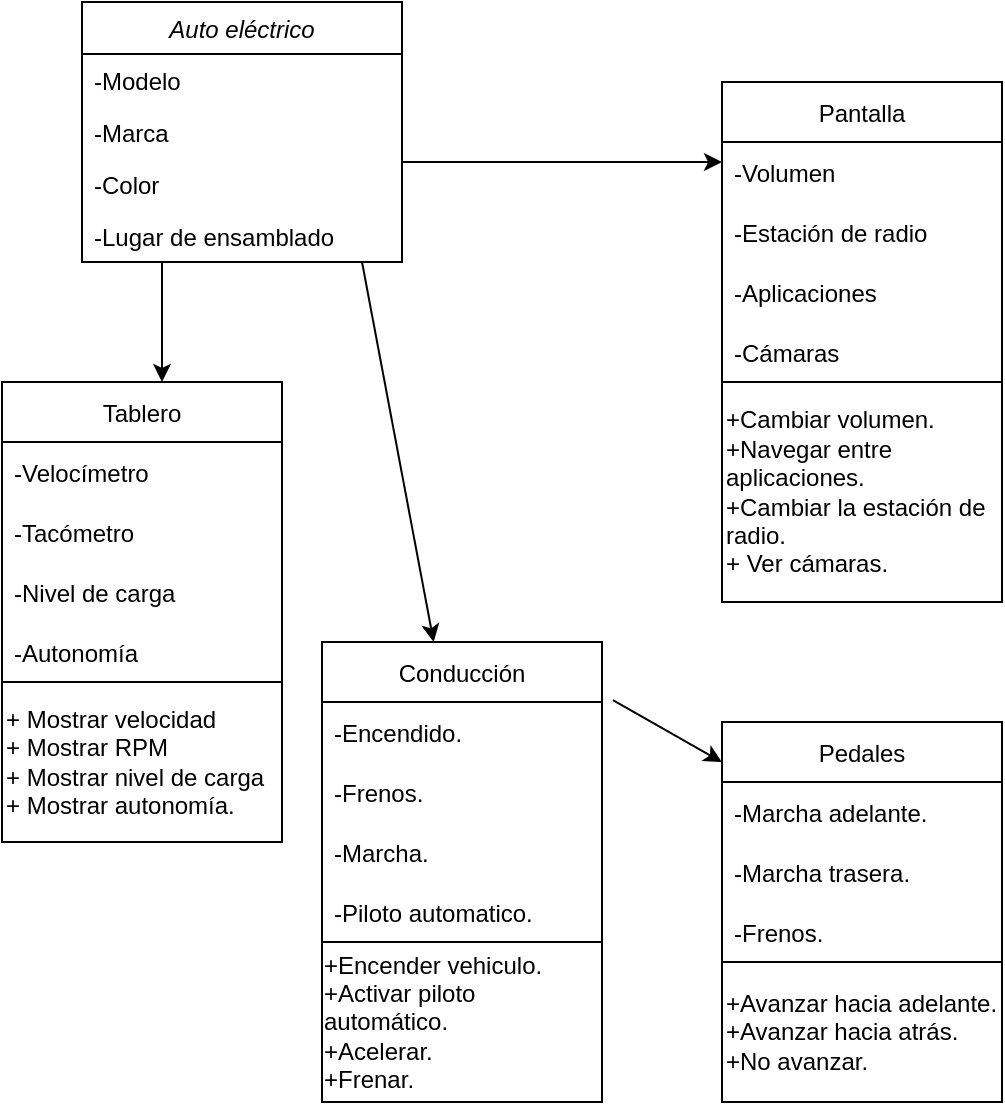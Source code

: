 <mxfile version="15.9.4" type="github">
  <diagram id="C5RBs43oDa-KdzZeNtuy" name="Page-1">
    <mxGraphModel dx="1242" dy="685" grid="1" gridSize="10" guides="1" tooltips="1" connect="1" arrows="1" fold="1" page="1" pageScale="1" pageWidth="827" pageHeight="1169" math="0" shadow="0">
      <root>
        <mxCell id="WIyWlLk6GJQsqaUBKTNV-0" />
        <mxCell id="WIyWlLk6GJQsqaUBKTNV-1" parent="WIyWlLk6GJQsqaUBKTNV-0" />
        <mxCell id="zkfFHV4jXpPFQw0GAbJ--0" value="Auto eléctrico" style="swimlane;fontStyle=2;align=center;verticalAlign=top;childLayout=stackLayout;horizontal=1;startSize=26;horizontalStack=0;resizeParent=1;resizeLast=0;collapsible=1;marginBottom=0;rounded=0;shadow=0;strokeWidth=1;" parent="WIyWlLk6GJQsqaUBKTNV-1" vertex="1">
          <mxGeometry x="40" y="40" width="160" height="130" as="geometry">
            <mxRectangle x="230" y="140" width="160" height="26" as="alternateBounds" />
          </mxGeometry>
        </mxCell>
        <mxCell id="zkfFHV4jXpPFQw0GAbJ--1" value="-Modelo" style="text;align=left;verticalAlign=top;spacingLeft=4;spacingRight=4;overflow=hidden;rotatable=0;points=[[0,0.5],[1,0.5]];portConstraint=eastwest;" parent="zkfFHV4jXpPFQw0GAbJ--0" vertex="1">
          <mxGeometry y="26" width="160" height="26" as="geometry" />
        </mxCell>
        <mxCell id="zkfFHV4jXpPFQw0GAbJ--2" value="-Marca" style="text;align=left;verticalAlign=top;spacingLeft=4;spacingRight=4;overflow=hidden;rotatable=0;points=[[0,0.5],[1,0.5]];portConstraint=eastwest;rounded=0;shadow=0;html=0;" parent="zkfFHV4jXpPFQw0GAbJ--0" vertex="1">
          <mxGeometry y="52" width="160" height="26" as="geometry" />
        </mxCell>
        <mxCell id="zkfFHV4jXpPFQw0GAbJ--3" value="-Color" style="text;align=left;verticalAlign=top;spacingLeft=4;spacingRight=4;overflow=hidden;rotatable=0;points=[[0,0.5],[1,0.5]];portConstraint=eastwest;rounded=0;shadow=0;html=0;" parent="zkfFHV4jXpPFQw0GAbJ--0" vertex="1">
          <mxGeometry y="78" width="160" height="26" as="geometry" />
        </mxCell>
        <mxCell id="FEpcW-uc5lPqEalk6Qxk-1" value="" style="endArrow=classic;html=1;rounded=0;" edge="1" parent="WIyWlLk6GJQsqaUBKTNV-1">
          <mxGeometry width="50" height="50" relative="1" as="geometry">
            <mxPoint x="80" y="170" as="sourcePoint" />
            <mxPoint x="80" y="230" as="targetPoint" />
          </mxGeometry>
        </mxCell>
        <mxCell id="FEpcW-uc5lPqEalk6Qxk-3" value="Tablero" style="swimlane;fontStyle=0;childLayout=stackLayout;horizontal=1;startSize=30;horizontalStack=0;resizeParent=1;resizeParentMax=0;resizeLast=0;collapsible=1;marginBottom=0;" vertex="1" parent="WIyWlLk6GJQsqaUBKTNV-1">
          <mxGeometry y="230" width="140" height="150" as="geometry" />
        </mxCell>
        <mxCell id="FEpcW-uc5lPqEalk6Qxk-4" value="-Velocímetro" style="text;strokeColor=none;fillColor=none;align=left;verticalAlign=middle;spacingLeft=4;spacingRight=4;overflow=hidden;points=[[0,0.5],[1,0.5]];portConstraint=eastwest;rotatable=0;" vertex="1" parent="FEpcW-uc5lPqEalk6Qxk-3">
          <mxGeometry y="30" width="140" height="30" as="geometry" />
        </mxCell>
        <mxCell id="FEpcW-uc5lPqEalk6Qxk-5" value="-Tacómetro" style="text;strokeColor=none;fillColor=none;align=left;verticalAlign=middle;spacingLeft=4;spacingRight=4;overflow=hidden;points=[[0,0.5],[1,0.5]];portConstraint=eastwest;rotatable=0;" vertex="1" parent="FEpcW-uc5lPqEalk6Qxk-3">
          <mxGeometry y="60" width="140" height="30" as="geometry" />
        </mxCell>
        <mxCell id="FEpcW-uc5lPqEalk6Qxk-6" value="-Nivel de carga" style="text;strokeColor=none;fillColor=none;align=left;verticalAlign=middle;spacingLeft=4;spacingRight=4;overflow=hidden;points=[[0,0.5],[1,0.5]];portConstraint=eastwest;rotatable=0;" vertex="1" parent="FEpcW-uc5lPqEalk6Qxk-3">
          <mxGeometry y="90" width="140" height="30" as="geometry" />
        </mxCell>
        <mxCell id="FEpcW-uc5lPqEalk6Qxk-7" value="-Autonomía" style="text;strokeColor=none;fillColor=none;align=left;verticalAlign=middle;spacingLeft=4;spacingRight=4;overflow=hidden;points=[[0,0.5],[1,0.5]];portConstraint=eastwest;rotatable=0;" vertex="1" parent="FEpcW-uc5lPqEalk6Qxk-3">
          <mxGeometry y="120" width="140" height="30" as="geometry" />
        </mxCell>
        <mxCell id="FEpcW-uc5lPqEalk6Qxk-10" value="+ Mostrar velocidad&lt;br&gt;+ Mostrar RPM&lt;br&gt;+ Mostrar nivel de carga&lt;br&gt;+ Mostrar autonomía.&lt;br&gt;&lt;div style=&quot;text-align: justify&quot;&gt;&lt;/div&gt;" style="rounded=0;whiteSpace=wrap;html=1;align=left;" vertex="1" parent="WIyWlLk6GJQsqaUBKTNV-1">
          <mxGeometry y="380" width="140" height="80" as="geometry" />
        </mxCell>
        <mxCell id="FEpcW-uc5lPqEalk6Qxk-11" value="Pantalla" style="swimlane;fontStyle=0;childLayout=stackLayout;horizontal=1;startSize=30;horizontalStack=0;resizeParent=1;resizeParentMax=0;resizeLast=0;collapsible=1;marginBottom=0;" vertex="1" parent="WIyWlLk6GJQsqaUBKTNV-1">
          <mxGeometry x="360" y="80" width="140" height="150" as="geometry" />
        </mxCell>
        <mxCell id="FEpcW-uc5lPqEalk6Qxk-12" value="-Volumen" style="text;strokeColor=none;fillColor=none;align=left;verticalAlign=middle;spacingLeft=4;spacingRight=4;overflow=hidden;points=[[0,0.5],[1,0.5]];portConstraint=eastwest;rotatable=0;" vertex="1" parent="FEpcW-uc5lPqEalk6Qxk-11">
          <mxGeometry y="30" width="140" height="30" as="geometry" />
        </mxCell>
        <mxCell id="FEpcW-uc5lPqEalk6Qxk-13" value="-Estación de radio" style="text;strokeColor=none;fillColor=none;align=left;verticalAlign=middle;spacingLeft=4;spacingRight=4;overflow=hidden;points=[[0,0.5],[1,0.5]];portConstraint=eastwest;rotatable=0;" vertex="1" parent="FEpcW-uc5lPqEalk6Qxk-11">
          <mxGeometry y="60" width="140" height="30" as="geometry" />
        </mxCell>
        <mxCell id="FEpcW-uc5lPqEalk6Qxk-14" value="-Aplicaciones" style="text;strokeColor=none;fillColor=none;align=left;verticalAlign=middle;spacingLeft=4;spacingRight=4;overflow=hidden;points=[[0,0.5],[1,0.5]];portConstraint=eastwest;rotatable=0;" vertex="1" parent="FEpcW-uc5lPqEalk6Qxk-11">
          <mxGeometry y="90" width="140" height="30" as="geometry" />
        </mxCell>
        <mxCell id="FEpcW-uc5lPqEalk6Qxk-19" value="-Cámaras" style="text;strokeColor=none;fillColor=none;align=left;verticalAlign=middle;spacingLeft=4;spacingRight=4;overflow=hidden;points=[[0,0.5],[1,0.5]];portConstraint=eastwest;rotatable=0;" vertex="1" parent="FEpcW-uc5lPqEalk6Qxk-11">
          <mxGeometry y="120" width="140" height="30" as="geometry" />
        </mxCell>
        <mxCell id="FEpcW-uc5lPqEalk6Qxk-18" value="" style="endArrow=classic;html=1;rounded=0;" edge="1" parent="WIyWlLk6GJQsqaUBKTNV-1">
          <mxGeometry width="50" height="50" relative="1" as="geometry">
            <mxPoint x="200" y="120" as="sourcePoint" />
            <mxPoint x="360" y="120" as="targetPoint" />
          </mxGeometry>
        </mxCell>
        <mxCell id="FEpcW-uc5lPqEalk6Qxk-22" value="+Cambiar volumen.&lt;br&gt;+Navegar entre aplicaciones.&lt;br&gt;+Cambiar la estación de radio.&lt;br&gt;+ Ver cámaras." style="rounded=0;whiteSpace=wrap;html=1;align=left;" vertex="1" parent="WIyWlLk6GJQsqaUBKTNV-1">
          <mxGeometry x="360" y="230" width="140" height="110" as="geometry" />
        </mxCell>
        <mxCell id="FEpcW-uc5lPqEalk6Qxk-0" value="-Lugar de ensamblado" style="text;align=left;verticalAlign=top;spacingLeft=4;spacingRight=4;overflow=hidden;rotatable=0;points=[[0,0.5],[1,0.5]];portConstraint=eastwest;rounded=0;shadow=0;html=0;" vertex="1" parent="WIyWlLk6GJQsqaUBKTNV-1">
          <mxGeometry x="40" y="144" width="160" height="26" as="geometry" />
        </mxCell>
        <mxCell id="FEpcW-uc5lPqEalk6Qxk-24" value="" style="endArrow=classic;html=1;rounded=0;" edge="1" parent="WIyWlLk6GJQsqaUBKTNV-1" target="FEpcW-uc5lPqEalk6Qxk-25">
          <mxGeometry width="50" height="50" relative="1" as="geometry">
            <mxPoint x="180" y="170" as="sourcePoint" />
            <mxPoint x="180" y="400" as="targetPoint" />
          </mxGeometry>
        </mxCell>
        <mxCell id="FEpcW-uc5lPqEalk6Qxk-25" value="Conducción" style="swimlane;fontStyle=0;childLayout=stackLayout;horizontal=1;startSize=30;horizontalStack=0;resizeParent=1;resizeParentMax=0;resizeLast=0;collapsible=1;marginBottom=0;" vertex="1" parent="WIyWlLk6GJQsqaUBKTNV-1">
          <mxGeometry x="160" y="360" width="140" height="150" as="geometry" />
        </mxCell>
        <mxCell id="FEpcW-uc5lPqEalk6Qxk-26" value="-Encendido." style="text;strokeColor=none;fillColor=none;align=left;verticalAlign=middle;spacingLeft=4;spacingRight=4;overflow=hidden;points=[[0,0.5],[1,0.5]];portConstraint=eastwest;rotatable=0;" vertex="1" parent="FEpcW-uc5lPqEalk6Qxk-25">
          <mxGeometry y="30" width="140" height="30" as="geometry" />
        </mxCell>
        <mxCell id="FEpcW-uc5lPqEalk6Qxk-27" value="-Frenos." style="text;strokeColor=none;fillColor=none;align=left;verticalAlign=middle;spacingLeft=4;spacingRight=4;overflow=hidden;points=[[0,0.5],[1,0.5]];portConstraint=eastwest;rotatable=0;" vertex="1" parent="FEpcW-uc5lPqEalk6Qxk-25">
          <mxGeometry y="60" width="140" height="30" as="geometry" />
        </mxCell>
        <mxCell id="FEpcW-uc5lPqEalk6Qxk-28" value="-Marcha." style="text;strokeColor=none;fillColor=none;align=left;verticalAlign=middle;spacingLeft=4;spacingRight=4;overflow=hidden;points=[[0,0.5],[1,0.5]];portConstraint=eastwest;rotatable=0;" vertex="1" parent="FEpcW-uc5lPqEalk6Qxk-25">
          <mxGeometry y="90" width="140" height="30" as="geometry" />
        </mxCell>
        <mxCell id="FEpcW-uc5lPqEalk6Qxk-29" value="-Piloto automatico." style="text;strokeColor=none;fillColor=none;align=left;verticalAlign=middle;spacingLeft=4;spacingRight=4;overflow=hidden;points=[[0,0.5],[1,0.5]];portConstraint=eastwest;rotatable=0;" vertex="1" parent="FEpcW-uc5lPqEalk6Qxk-25">
          <mxGeometry y="120" width="140" height="30" as="geometry" />
        </mxCell>
        <mxCell id="FEpcW-uc5lPqEalk6Qxk-30" value="&lt;div style=&quot;text-align: left&quot;&gt;+Encender vehiculo.&lt;/div&gt;&lt;div style=&quot;text-align: left&quot;&gt;+Activar piloto automático.&lt;/div&gt;&lt;div style=&quot;text-align: left&quot;&gt;+Acelerar.&lt;/div&gt;&lt;div style=&quot;text-align: left&quot;&gt;+Frenar.&lt;/div&gt;&lt;div style=&quot;text-align: justify&quot;&gt;&lt;/div&gt;" style="rounded=0;whiteSpace=wrap;html=1;" vertex="1" parent="WIyWlLk6GJQsqaUBKTNV-1">
          <mxGeometry x="160" y="510" width="140" height="80" as="geometry" />
        </mxCell>
        <mxCell id="FEpcW-uc5lPqEalk6Qxk-31" value="" style="endArrow=classic;html=1;rounded=0;exitX=1.039;exitY=-0.033;exitDx=0;exitDy=0;exitPerimeter=0;" edge="1" parent="WIyWlLk6GJQsqaUBKTNV-1" source="FEpcW-uc5lPqEalk6Qxk-26" target="FEpcW-uc5lPqEalk6Qxk-32">
          <mxGeometry width="50" height="50" relative="1" as="geometry">
            <mxPoint x="310" y="450" as="sourcePoint" />
            <mxPoint x="360" y="400" as="targetPoint" />
          </mxGeometry>
        </mxCell>
        <mxCell id="FEpcW-uc5lPqEalk6Qxk-32" value="Pedales" style="swimlane;fontStyle=0;childLayout=stackLayout;horizontal=1;startSize=30;horizontalStack=0;resizeParent=1;resizeParentMax=0;resizeLast=0;collapsible=1;marginBottom=0;" vertex="1" parent="WIyWlLk6GJQsqaUBKTNV-1">
          <mxGeometry x="360" y="400" width="140" height="120" as="geometry" />
        </mxCell>
        <mxCell id="FEpcW-uc5lPqEalk6Qxk-33" value="-Marcha adelante." style="text;strokeColor=none;fillColor=none;align=left;verticalAlign=middle;spacingLeft=4;spacingRight=4;overflow=hidden;points=[[0,0.5],[1,0.5]];portConstraint=eastwest;rotatable=0;" vertex="1" parent="FEpcW-uc5lPqEalk6Qxk-32">
          <mxGeometry y="30" width="140" height="30" as="geometry" />
        </mxCell>
        <mxCell id="FEpcW-uc5lPqEalk6Qxk-34" value="-Marcha trasera." style="text;strokeColor=none;fillColor=none;align=left;verticalAlign=middle;spacingLeft=4;spacingRight=4;overflow=hidden;points=[[0,0.5],[1,0.5]];portConstraint=eastwest;rotatable=0;" vertex="1" parent="FEpcW-uc5lPqEalk6Qxk-32">
          <mxGeometry y="60" width="140" height="30" as="geometry" />
        </mxCell>
        <mxCell id="FEpcW-uc5lPqEalk6Qxk-35" value="-Frenos." style="text;strokeColor=none;fillColor=none;align=left;verticalAlign=middle;spacingLeft=4;spacingRight=4;overflow=hidden;points=[[0,0.5],[1,0.5]];portConstraint=eastwest;rotatable=0;" vertex="1" parent="FEpcW-uc5lPqEalk6Qxk-32">
          <mxGeometry y="90" width="140" height="30" as="geometry" />
        </mxCell>
        <mxCell id="FEpcW-uc5lPqEalk6Qxk-36" value="+Avanzar hacia adelante.&lt;br&gt;+Avanzar hacia atrás.&lt;br&gt;+No avanzar." style="rounded=0;whiteSpace=wrap;html=1;align=left;" vertex="1" parent="WIyWlLk6GJQsqaUBKTNV-1">
          <mxGeometry x="360" y="520" width="140" height="70" as="geometry" />
        </mxCell>
      </root>
    </mxGraphModel>
  </diagram>
</mxfile>
